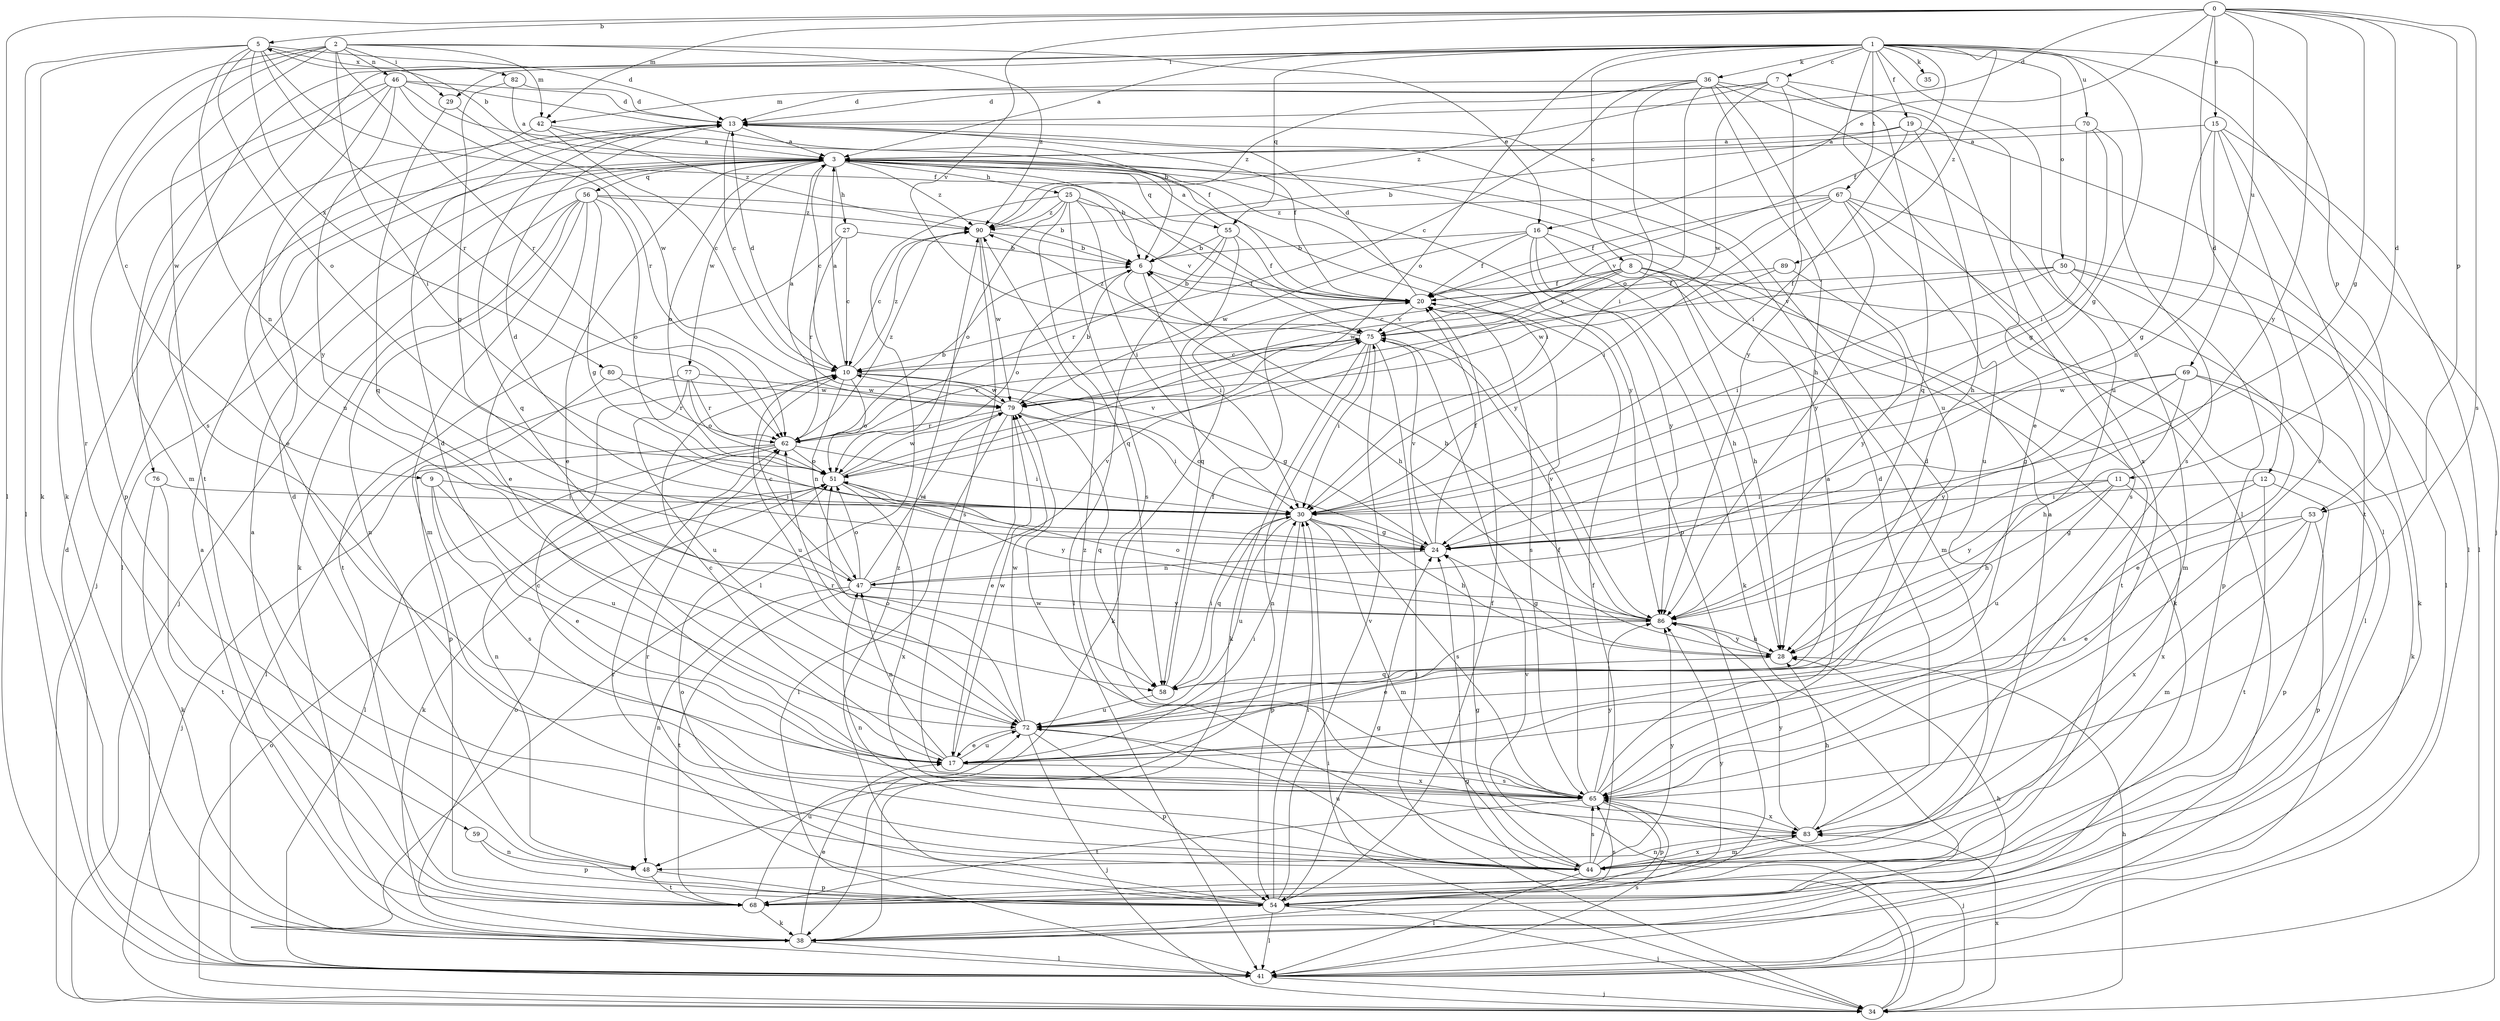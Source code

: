 strict digraph  {
0;
1;
2;
3;
5;
6;
7;
8;
9;
10;
11;
12;
13;
15;
16;
17;
19;
20;
24;
25;
27;
28;
29;
30;
34;
35;
36;
38;
41;
42;
44;
46;
47;
48;
50;
51;
53;
54;
55;
56;
58;
59;
62;
65;
67;
68;
69;
70;
72;
75;
76;
77;
79;
80;
82;
83;
86;
89;
90;
0 -> 5  [label=b];
0 -> 11  [label=d];
0 -> 12  [label=d];
0 -> 13  [label=d];
0 -> 15  [label=e];
0 -> 16  [label=e];
0 -> 24  [label=g];
0 -> 41  [label=l];
0 -> 42  [label=m];
0 -> 53  [label=p];
0 -> 65  [label=s];
0 -> 69  [label=u];
0 -> 75  [label=v];
0 -> 86  [label=y];
1 -> 3  [label=a];
1 -> 7  [label=c];
1 -> 8  [label=c];
1 -> 19  [label=f];
1 -> 20  [label=f];
1 -> 24  [label=g];
1 -> 29  [label=i];
1 -> 34  [label=j];
1 -> 35  [label=k];
1 -> 36  [label=k];
1 -> 41  [label=l];
1 -> 50  [label=o];
1 -> 51  [label=o];
1 -> 53  [label=p];
1 -> 55  [label=q];
1 -> 67  [label=t];
1 -> 68  [label=t];
1 -> 70  [label=u];
1 -> 72  [label=u];
1 -> 76  [label=w];
1 -> 89  [label=z];
2 -> 9  [label=c];
2 -> 16  [label=e];
2 -> 29  [label=i];
2 -> 30  [label=i];
2 -> 38  [label=k];
2 -> 42  [label=m];
2 -> 46  [label=n];
2 -> 59  [label=r];
2 -> 62  [label=r];
2 -> 65  [label=s];
2 -> 90  [label=z];
3 -> 5  [label=b];
3 -> 6  [label=b];
3 -> 10  [label=c];
3 -> 17  [label=e];
3 -> 25  [label=h];
3 -> 27  [label=h];
3 -> 30  [label=i];
3 -> 34  [label=j];
3 -> 41  [label=l];
3 -> 51  [label=o];
3 -> 54  [label=p];
3 -> 55  [label=q];
3 -> 56  [label=q];
3 -> 77  [label=w];
3 -> 86  [label=y];
3 -> 90  [label=z];
5 -> 13  [label=d];
5 -> 20  [label=f];
5 -> 38  [label=k];
5 -> 41  [label=l];
5 -> 47  [label=n];
5 -> 51  [label=o];
5 -> 62  [label=r];
5 -> 80  [label=x];
5 -> 82  [label=x];
6 -> 20  [label=f];
6 -> 28  [label=h];
6 -> 30  [label=i];
6 -> 51  [label=o];
7 -> 13  [label=d];
7 -> 42  [label=m];
7 -> 58  [label=q];
7 -> 79  [label=w];
7 -> 83  [label=x];
7 -> 86  [label=y];
7 -> 90  [label=z];
8 -> 10  [label=c];
8 -> 20  [label=f];
8 -> 28  [label=h];
8 -> 38  [label=k];
8 -> 41  [label=l];
8 -> 68  [label=t];
8 -> 75  [label=v];
8 -> 79  [label=w];
9 -> 17  [label=e];
9 -> 30  [label=i];
9 -> 65  [label=s];
9 -> 72  [label=u];
10 -> 3  [label=a];
10 -> 13  [label=d];
10 -> 24  [label=g];
10 -> 47  [label=n];
10 -> 51  [label=o];
10 -> 72  [label=u];
10 -> 79  [label=w];
10 -> 90  [label=z];
11 -> 28  [label=h];
11 -> 30  [label=i];
11 -> 72  [label=u];
11 -> 83  [label=x];
11 -> 86  [label=y];
12 -> 30  [label=i];
12 -> 54  [label=p];
12 -> 65  [label=s];
12 -> 68  [label=t];
13 -> 3  [label=a];
13 -> 10  [label=c];
13 -> 20  [label=f];
13 -> 58  [label=q];
15 -> 3  [label=a];
15 -> 24  [label=g];
15 -> 41  [label=l];
15 -> 47  [label=n];
15 -> 65  [label=s];
15 -> 68  [label=t];
16 -> 6  [label=b];
16 -> 20  [label=f];
16 -> 28  [label=h];
16 -> 38  [label=k];
16 -> 44  [label=m];
16 -> 79  [label=w];
16 -> 86  [label=y];
17 -> 10  [label=c];
17 -> 13  [label=d];
17 -> 30  [label=i];
17 -> 47  [label=n];
17 -> 65  [label=s];
17 -> 72  [label=u];
17 -> 79  [label=w];
19 -> 3  [label=a];
19 -> 6  [label=b];
19 -> 28  [label=h];
19 -> 30  [label=i];
19 -> 41  [label=l];
20 -> 6  [label=b];
20 -> 13  [label=d];
20 -> 38  [label=k];
20 -> 65  [label=s];
20 -> 75  [label=v];
24 -> 10  [label=c];
24 -> 13  [label=d];
24 -> 20  [label=f];
24 -> 47  [label=n];
24 -> 75  [label=v];
25 -> 30  [label=i];
25 -> 41  [label=l];
25 -> 51  [label=o];
25 -> 58  [label=q];
25 -> 65  [label=s];
25 -> 75  [label=v];
25 -> 86  [label=y];
25 -> 90  [label=z];
27 -> 6  [label=b];
27 -> 10  [label=c];
27 -> 62  [label=r];
27 -> 68  [label=t];
28 -> 24  [label=g];
28 -> 58  [label=q];
28 -> 86  [label=y];
29 -> 58  [label=q];
29 -> 79  [label=w];
30 -> 24  [label=g];
30 -> 28  [label=h];
30 -> 44  [label=m];
30 -> 54  [label=p];
30 -> 58  [label=q];
30 -> 65  [label=s];
30 -> 72  [label=u];
34 -> 24  [label=g];
34 -> 28  [label=h];
34 -> 30  [label=i];
34 -> 51  [label=o];
34 -> 75  [label=v];
34 -> 83  [label=x];
36 -> 10  [label=c];
36 -> 13  [label=d];
36 -> 17  [label=e];
36 -> 28  [label=h];
36 -> 30  [label=i];
36 -> 41  [label=l];
36 -> 51  [label=o];
36 -> 72  [label=u];
36 -> 90  [label=z];
38 -> 3  [label=a];
38 -> 17  [label=e];
38 -> 28  [label=h];
38 -> 41  [label=l];
38 -> 51  [label=o];
41 -> 13  [label=d];
41 -> 34  [label=j];
41 -> 65  [label=s];
42 -> 3  [label=a];
42 -> 10  [label=c];
42 -> 17  [label=e];
42 -> 90  [label=z];
44 -> 3  [label=a];
44 -> 13  [label=d];
44 -> 20  [label=f];
44 -> 24  [label=g];
44 -> 41  [label=l];
44 -> 47  [label=n];
44 -> 62  [label=r];
44 -> 65  [label=s];
44 -> 72  [label=u];
44 -> 83  [label=x];
44 -> 86  [label=y];
44 -> 90  [label=z];
46 -> 6  [label=b];
46 -> 13  [label=d];
46 -> 20  [label=f];
46 -> 44  [label=m];
46 -> 54  [label=p];
46 -> 62  [label=r];
46 -> 72  [label=u];
46 -> 86  [label=y];
47 -> 10  [label=c];
47 -> 48  [label=n];
47 -> 51  [label=o];
47 -> 68  [label=t];
47 -> 75  [label=v];
47 -> 79  [label=w];
47 -> 86  [label=y];
48 -> 54  [label=p];
48 -> 68  [label=t];
50 -> 20  [label=f];
50 -> 30  [label=i];
50 -> 38  [label=k];
50 -> 44  [label=m];
50 -> 54  [label=p];
50 -> 75  [label=v];
51 -> 30  [label=i];
51 -> 38  [label=k];
51 -> 75  [label=v];
51 -> 79  [label=w];
51 -> 83  [label=x];
51 -> 86  [label=y];
53 -> 17  [label=e];
53 -> 24  [label=g];
53 -> 44  [label=m];
53 -> 54  [label=p];
53 -> 83  [label=x];
54 -> 20  [label=f];
54 -> 24  [label=g];
54 -> 30  [label=i];
54 -> 34  [label=j];
54 -> 41  [label=l];
54 -> 51  [label=o];
54 -> 62  [label=r];
54 -> 65  [label=s];
54 -> 75  [label=v];
54 -> 90  [label=z];
55 -> 3  [label=a];
55 -> 6  [label=b];
55 -> 20  [label=f];
55 -> 41  [label=l];
55 -> 58  [label=q];
55 -> 62  [label=r];
56 -> 6  [label=b];
56 -> 17  [label=e];
56 -> 24  [label=g];
56 -> 34  [label=j];
56 -> 38  [label=k];
56 -> 44  [label=m];
56 -> 48  [label=n];
56 -> 51  [label=o];
56 -> 90  [label=z];
58 -> 20  [label=f];
58 -> 30  [label=i];
58 -> 72  [label=u];
59 -> 48  [label=n];
59 -> 54  [label=p];
62 -> 6  [label=b];
62 -> 30  [label=i];
62 -> 34  [label=j];
62 -> 41  [label=l];
62 -> 48  [label=n];
62 -> 51  [label=o];
62 -> 75  [label=v];
62 -> 90  [label=z];
65 -> 3  [label=a];
65 -> 10  [label=c];
65 -> 13  [label=d];
65 -> 20  [label=f];
65 -> 34  [label=j];
65 -> 54  [label=p];
65 -> 68  [label=t];
65 -> 79  [label=w];
65 -> 83  [label=x];
65 -> 86  [label=y];
67 -> 20  [label=f];
67 -> 30  [label=i];
67 -> 41  [label=l];
67 -> 65  [label=s];
67 -> 72  [label=u];
67 -> 75  [label=v];
67 -> 86  [label=y];
67 -> 90  [label=z];
68 -> 3  [label=a];
68 -> 38  [label=k];
68 -> 72  [label=u];
68 -> 86  [label=y];
69 -> 17  [label=e];
69 -> 24  [label=g];
69 -> 28  [label=h];
69 -> 38  [label=k];
69 -> 79  [label=w];
69 -> 86  [label=y];
70 -> 3  [label=a];
70 -> 24  [label=g];
70 -> 30  [label=i];
70 -> 65  [label=s];
72 -> 17  [label=e];
72 -> 34  [label=j];
72 -> 51  [label=o];
72 -> 54  [label=p];
72 -> 62  [label=r];
72 -> 79  [label=w];
72 -> 83  [label=x];
75 -> 10  [label=c];
75 -> 30  [label=i];
75 -> 34  [label=j];
75 -> 38  [label=k];
75 -> 48  [label=n];
75 -> 90  [label=z];
76 -> 30  [label=i];
76 -> 38  [label=k];
76 -> 68  [label=t];
77 -> 41  [label=l];
77 -> 51  [label=o];
77 -> 62  [label=r];
77 -> 72  [label=u];
77 -> 79  [label=w];
79 -> 3  [label=a];
79 -> 6  [label=b];
79 -> 17  [label=e];
79 -> 30  [label=i];
79 -> 41  [label=l];
79 -> 58  [label=q];
79 -> 62  [label=r];
80 -> 54  [label=p];
80 -> 62  [label=r];
80 -> 79  [label=w];
82 -> 3  [label=a];
82 -> 13  [label=d];
82 -> 24  [label=g];
83 -> 13  [label=d];
83 -> 28  [label=h];
83 -> 44  [label=m];
83 -> 48  [label=n];
83 -> 86  [label=y];
86 -> 6  [label=b];
86 -> 17  [label=e];
86 -> 28  [label=h];
86 -> 51  [label=o];
86 -> 75  [label=v];
89 -> 20  [label=f];
89 -> 79  [label=w];
89 -> 86  [label=y];
90 -> 6  [label=b];
90 -> 10  [label=c];
90 -> 65  [label=s];
90 -> 79  [label=w];
}
